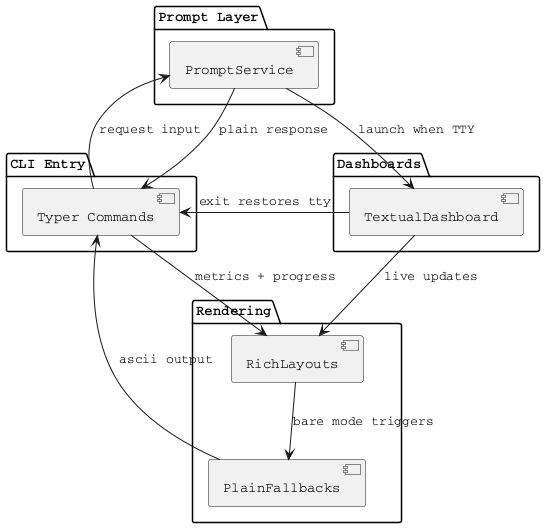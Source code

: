 @startuml TerminalExperience
skinparam monochrome true
skinparam defaultFontName Courier

package "CLI Entry" {
  [Typer Commands]
}

package "Prompt Layer" {
  [PromptService]
}

package "Dashboards" {
  [TextualDashboard]
}

package "Rendering" {
  [RichLayouts]
  [PlainFallbacks]
}

[Typer Commands] --> [PromptService] : request input
[PromptService] --> [Typer Commands] : plain response
[PromptService] --> [TextualDashboard] : launch when TTY
[TextualDashboard] --> [RichLayouts] : live updates
[Typer Commands] --> [RichLayouts] : metrics + progress
[RichLayouts] --> [PlainFallbacks] : bare mode triggers
[PlainFallbacks] --> [Typer Commands] : ascii output
[TextualDashboard] --> [Typer Commands] : exit restores tty

@enduml
